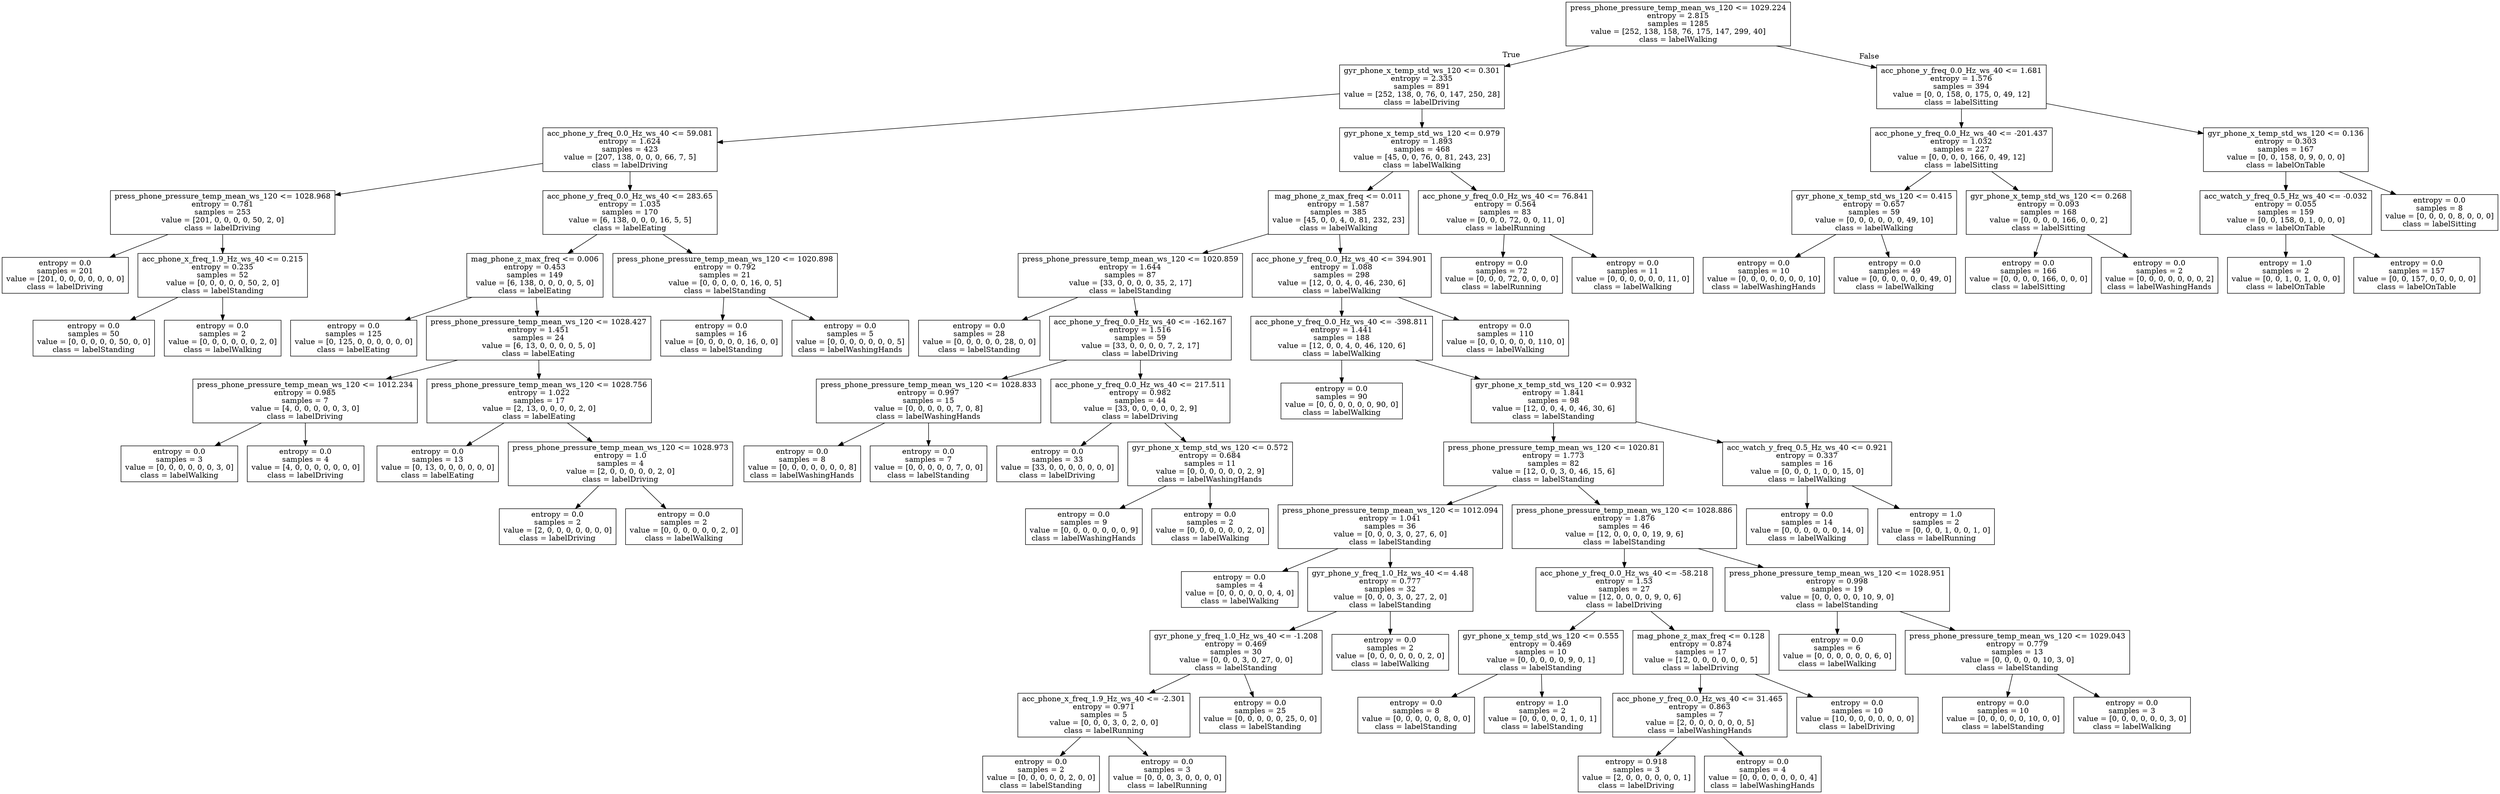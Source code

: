 digraph Tree {
node [shape=box] ;
0 [label="press_phone_pressure_temp_mean_ws_120 <= 1029.224\nentropy = 2.815\nsamples = 1285\nvalue = [252, 138, 158, 76, 175, 147, 299, 40]\nclass = labelWalking"] ;
1 [label="gyr_phone_x_temp_std_ws_120 <= 0.301\nentropy = 2.335\nsamples = 891\nvalue = [252, 138, 0, 76, 0, 147, 250, 28]\nclass = labelDriving"] ;
0 -> 1 [labeldistance=2.5, labelangle=45, headlabel="True"] ;
2 [label="acc_phone_y_freq_0.0_Hz_ws_40 <= 59.081\nentropy = 1.624\nsamples = 423\nvalue = [207, 138, 0, 0, 0, 66, 7, 5]\nclass = labelDriving"] ;
1 -> 2 ;
3 [label="press_phone_pressure_temp_mean_ws_120 <= 1028.968\nentropy = 0.781\nsamples = 253\nvalue = [201, 0, 0, 0, 0, 50, 2, 0]\nclass = labelDriving"] ;
2 -> 3 ;
4 [label="entropy = 0.0\nsamples = 201\nvalue = [201, 0, 0, 0, 0, 0, 0, 0]\nclass = labelDriving"] ;
3 -> 4 ;
5 [label="acc_phone_x_freq_1.9_Hz_ws_40 <= 0.215\nentropy = 0.235\nsamples = 52\nvalue = [0, 0, 0, 0, 0, 50, 2, 0]\nclass = labelStanding"] ;
3 -> 5 ;
6 [label="entropy = 0.0\nsamples = 50\nvalue = [0, 0, 0, 0, 0, 50, 0, 0]\nclass = labelStanding"] ;
5 -> 6 ;
7 [label="entropy = 0.0\nsamples = 2\nvalue = [0, 0, 0, 0, 0, 0, 2, 0]\nclass = labelWalking"] ;
5 -> 7 ;
8 [label="acc_phone_y_freq_0.0_Hz_ws_40 <= 283.65\nentropy = 1.035\nsamples = 170\nvalue = [6, 138, 0, 0, 0, 16, 5, 5]\nclass = labelEating"] ;
2 -> 8 ;
9 [label="mag_phone_z_max_freq <= 0.006\nentropy = 0.453\nsamples = 149\nvalue = [6, 138, 0, 0, 0, 0, 5, 0]\nclass = labelEating"] ;
8 -> 9 ;
10 [label="entropy = 0.0\nsamples = 125\nvalue = [0, 125, 0, 0, 0, 0, 0, 0]\nclass = labelEating"] ;
9 -> 10 ;
11 [label="press_phone_pressure_temp_mean_ws_120 <= 1028.427\nentropy = 1.451\nsamples = 24\nvalue = [6, 13, 0, 0, 0, 0, 5, 0]\nclass = labelEating"] ;
9 -> 11 ;
12 [label="press_phone_pressure_temp_mean_ws_120 <= 1012.234\nentropy = 0.985\nsamples = 7\nvalue = [4, 0, 0, 0, 0, 0, 3, 0]\nclass = labelDriving"] ;
11 -> 12 ;
13 [label="entropy = 0.0\nsamples = 3\nvalue = [0, 0, 0, 0, 0, 0, 3, 0]\nclass = labelWalking"] ;
12 -> 13 ;
14 [label="entropy = 0.0\nsamples = 4\nvalue = [4, 0, 0, 0, 0, 0, 0, 0]\nclass = labelDriving"] ;
12 -> 14 ;
15 [label="press_phone_pressure_temp_mean_ws_120 <= 1028.756\nentropy = 1.022\nsamples = 17\nvalue = [2, 13, 0, 0, 0, 0, 2, 0]\nclass = labelEating"] ;
11 -> 15 ;
16 [label="entropy = 0.0\nsamples = 13\nvalue = [0, 13, 0, 0, 0, 0, 0, 0]\nclass = labelEating"] ;
15 -> 16 ;
17 [label="press_phone_pressure_temp_mean_ws_120 <= 1028.973\nentropy = 1.0\nsamples = 4\nvalue = [2, 0, 0, 0, 0, 0, 2, 0]\nclass = labelDriving"] ;
15 -> 17 ;
18 [label="entropy = 0.0\nsamples = 2\nvalue = [2, 0, 0, 0, 0, 0, 0, 0]\nclass = labelDriving"] ;
17 -> 18 ;
19 [label="entropy = 0.0\nsamples = 2\nvalue = [0, 0, 0, 0, 0, 0, 2, 0]\nclass = labelWalking"] ;
17 -> 19 ;
20 [label="press_phone_pressure_temp_mean_ws_120 <= 1020.898\nentropy = 0.792\nsamples = 21\nvalue = [0, 0, 0, 0, 0, 16, 0, 5]\nclass = labelStanding"] ;
8 -> 20 ;
21 [label="entropy = 0.0\nsamples = 16\nvalue = [0, 0, 0, 0, 0, 16, 0, 0]\nclass = labelStanding"] ;
20 -> 21 ;
22 [label="entropy = 0.0\nsamples = 5\nvalue = [0, 0, 0, 0, 0, 0, 0, 5]\nclass = labelWashingHands"] ;
20 -> 22 ;
23 [label="gyr_phone_x_temp_std_ws_120 <= 0.979\nentropy = 1.893\nsamples = 468\nvalue = [45, 0, 0, 76, 0, 81, 243, 23]\nclass = labelWalking"] ;
1 -> 23 ;
24 [label="mag_phone_z_max_freq <= 0.011\nentropy = 1.587\nsamples = 385\nvalue = [45, 0, 0, 4, 0, 81, 232, 23]\nclass = labelWalking"] ;
23 -> 24 ;
25 [label="press_phone_pressure_temp_mean_ws_120 <= 1020.859\nentropy = 1.644\nsamples = 87\nvalue = [33, 0, 0, 0, 0, 35, 2, 17]\nclass = labelStanding"] ;
24 -> 25 ;
26 [label="entropy = 0.0\nsamples = 28\nvalue = [0, 0, 0, 0, 0, 28, 0, 0]\nclass = labelStanding"] ;
25 -> 26 ;
27 [label="acc_phone_y_freq_0.0_Hz_ws_40 <= -162.167\nentropy = 1.516\nsamples = 59\nvalue = [33, 0, 0, 0, 0, 7, 2, 17]\nclass = labelDriving"] ;
25 -> 27 ;
28 [label="press_phone_pressure_temp_mean_ws_120 <= 1028.833\nentropy = 0.997\nsamples = 15\nvalue = [0, 0, 0, 0, 0, 7, 0, 8]\nclass = labelWashingHands"] ;
27 -> 28 ;
29 [label="entropy = 0.0\nsamples = 8\nvalue = [0, 0, 0, 0, 0, 0, 0, 8]\nclass = labelWashingHands"] ;
28 -> 29 ;
30 [label="entropy = 0.0\nsamples = 7\nvalue = [0, 0, 0, 0, 0, 7, 0, 0]\nclass = labelStanding"] ;
28 -> 30 ;
31 [label="acc_phone_y_freq_0.0_Hz_ws_40 <= 217.511\nentropy = 0.982\nsamples = 44\nvalue = [33, 0, 0, 0, 0, 0, 2, 9]\nclass = labelDriving"] ;
27 -> 31 ;
32 [label="entropy = 0.0\nsamples = 33\nvalue = [33, 0, 0, 0, 0, 0, 0, 0]\nclass = labelDriving"] ;
31 -> 32 ;
33 [label="gyr_phone_x_temp_std_ws_120 <= 0.572\nentropy = 0.684\nsamples = 11\nvalue = [0, 0, 0, 0, 0, 0, 2, 9]\nclass = labelWashingHands"] ;
31 -> 33 ;
34 [label="entropy = 0.0\nsamples = 9\nvalue = [0, 0, 0, 0, 0, 0, 0, 9]\nclass = labelWashingHands"] ;
33 -> 34 ;
35 [label="entropy = 0.0\nsamples = 2\nvalue = [0, 0, 0, 0, 0, 0, 2, 0]\nclass = labelWalking"] ;
33 -> 35 ;
36 [label="acc_phone_y_freq_0.0_Hz_ws_40 <= 394.901\nentropy = 1.088\nsamples = 298\nvalue = [12, 0, 0, 4, 0, 46, 230, 6]\nclass = labelWalking"] ;
24 -> 36 ;
37 [label="acc_phone_y_freq_0.0_Hz_ws_40 <= -398.811\nentropy = 1.441\nsamples = 188\nvalue = [12, 0, 0, 4, 0, 46, 120, 6]\nclass = labelWalking"] ;
36 -> 37 ;
38 [label="entropy = 0.0\nsamples = 90\nvalue = [0, 0, 0, 0, 0, 0, 90, 0]\nclass = labelWalking"] ;
37 -> 38 ;
39 [label="gyr_phone_x_temp_std_ws_120 <= 0.932\nentropy = 1.841\nsamples = 98\nvalue = [12, 0, 0, 4, 0, 46, 30, 6]\nclass = labelStanding"] ;
37 -> 39 ;
40 [label="press_phone_pressure_temp_mean_ws_120 <= 1020.81\nentropy = 1.773\nsamples = 82\nvalue = [12, 0, 0, 3, 0, 46, 15, 6]\nclass = labelStanding"] ;
39 -> 40 ;
41 [label="press_phone_pressure_temp_mean_ws_120 <= 1012.094\nentropy = 1.041\nsamples = 36\nvalue = [0, 0, 0, 3, 0, 27, 6, 0]\nclass = labelStanding"] ;
40 -> 41 ;
42 [label="entropy = 0.0\nsamples = 4\nvalue = [0, 0, 0, 0, 0, 0, 4, 0]\nclass = labelWalking"] ;
41 -> 42 ;
43 [label="gyr_phone_y_freq_1.0_Hz_ws_40 <= 4.48\nentropy = 0.777\nsamples = 32\nvalue = [0, 0, 0, 3, 0, 27, 2, 0]\nclass = labelStanding"] ;
41 -> 43 ;
44 [label="gyr_phone_y_freq_1.0_Hz_ws_40 <= -1.208\nentropy = 0.469\nsamples = 30\nvalue = [0, 0, 0, 3, 0, 27, 0, 0]\nclass = labelStanding"] ;
43 -> 44 ;
45 [label="acc_phone_x_freq_1.9_Hz_ws_40 <= -2.301\nentropy = 0.971\nsamples = 5\nvalue = [0, 0, 0, 3, 0, 2, 0, 0]\nclass = labelRunning"] ;
44 -> 45 ;
46 [label="entropy = 0.0\nsamples = 2\nvalue = [0, 0, 0, 0, 0, 2, 0, 0]\nclass = labelStanding"] ;
45 -> 46 ;
47 [label="entropy = 0.0\nsamples = 3\nvalue = [0, 0, 0, 3, 0, 0, 0, 0]\nclass = labelRunning"] ;
45 -> 47 ;
48 [label="entropy = 0.0\nsamples = 25\nvalue = [0, 0, 0, 0, 0, 25, 0, 0]\nclass = labelStanding"] ;
44 -> 48 ;
49 [label="entropy = 0.0\nsamples = 2\nvalue = [0, 0, 0, 0, 0, 0, 2, 0]\nclass = labelWalking"] ;
43 -> 49 ;
50 [label="press_phone_pressure_temp_mean_ws_120 <= 1028.886\nentropy = 1.876\nsamples = 46\nvalue = [12, 0, 0, 0, 0, 19, 9, 6]\nclass = labelStanding"] ;
40 -> 50 ;
51 [label="acc_phone_y_freq_0.0_Hz_ws_40 <= -58.218\nentropy = 1.53\nsamples = 27\nvalue = [12, 0, 0, 0, 0, 9, 0, 6]\nclass = labelDriving"] ;
50 -> 51 ;
52 [label="gyr_phone_x_temp_std_ws_120 <= 0.555\nentropy = 0.469\nsamples = 10\nvalue = [0, 0, 0, 0, 0, 9, 0, 1]\nclass = labelStanding"] ;
51 -> 52 ;
53 [label="entropy = 0.0\nsamples = 8\nvalue = [0, 0, 0, 0, 0, 8, 0, 0]\nclass = labelStanding"] ;
52 -> 53 ;
54 [label="entropy = 1.0\nsamples = 2\nvalue = [0, 0, 0, 0, 0, 1, 0, 1]\nclass = labelStanding"] ;
52 -> 54 ;
55 [label="mag_phone_z_max_freq <= 0.128\nentropy = 0.874\nsamples = 17\nvalue = [12, 0, 0, 0, 0, 0, 0, 5]\nclass = labelDriving"] ;
51 -> 55 ;
56 [label="acc_phone_y_freq_0.0_Hz_ws_40 <= 31.465\nentropy = 0.863\nsamples = 7\nvalue = [2, 0, 0, 0, 0, 0, 0, 5]\nclass = labelWashingHands"] ;
55 -> 56 ;
57 [label="entropy = 0.918\nsamples = 3\nvalue = [2, 0, 0, 0, 0, 0, 0, 1]\nclass = labelDriving"] ;
56 -> 57 ;
58 [label="entropy = 0.0\nsamples = 4\nvalue = [0, 0, 0, 0, 0, 0, 0, 4]\nclass = labelWashingHands"] ;
56 -> 58 ;
59 [label="entropy = 0.0\nsamples = 10\nvalue = [10, 0, 0, 0, 0, 0, 0, 0]\nclass = labelDriving"] ;
55 -> 59 ;
60 [label="press_phone_pressure_temp_mean_ws_120 <= 1028.951\nentropy = 0.998\nsamples = 19\nvalue = [0, 0, 0, 0, 0, 10, 9, 0]\nclass = labelStanding"] ;
50 -> 60 ;
61 [label="entropy = 0.0\nsamples = 6\nvalue = [0, 0, 0, 0, 0, 0, 6, 0]\nclass = labelWalking"] ;
60 -> 61 ;
62 [label="press_phone_pressure_temp_mean_ws_120 <= 1029.043\nentropy = 0.779\nsamples = 13\nvalue = [0, 0, 0, 0, 0, 10, 3, 0]\nclass = labelStanding"] ;
60 -> 62 ;
63 [label="entropy = 0.0\nsamples = 10\nvalue = [0, 0, 0, 0, 0, 10, 0, 0]\nclass = labelStanding"] ;
62 -> 63 ;
64 [label="entropy = 0.0\nsamples = 3\nvalue = [0, 0, 0, 0, 0, 0, 3, 0]\nclass = labelWalking"] ;
62 -> 64 ;
65 [label="acc_watch_y_freq_0.5_Hz_ws_40 <= 0.921\nentropy = 0.337\nsamples = 16\nvalue = [0, 0, 0, 1, 0, 0, 15, 0]\nclass = labelWalking"] ;
39 -> 65 ;
66 [label="entropy = 0.0\nsamples = 14\nvalue = [0, 0, 0, 0, 0, 0, 14, 0]\nclass = labelWalking"] ;
65 -> 66 ;
67 [label="entropy = 1.0\nsamples = 2\nvalue = [0, 0, 0, 1, 0, 0, 1, 0]\nclass = labelRunning"] ;
65 -> 67 ;
68 [label="entropy = 0.0\nsamples = 110\nvalue = [0, 0, 0, 0, 0, 0, 110, 0]\nclass = labelWalking"] ;
36 -> 68 ;
69 [label="acc_phone_y_freq_0.0_Hz_ws_40 <= 76.841\nentropy = 0.564\nsamples = 83\nvalue = [0, 0, 0, 72, 0, 0, 11, 0]\nclass = labelRunning"] ;
23 -> 69 ;
70 [label="entropy = 0.0\nsamples = 72\nvalue = [0, 0, 0, 72, 0, 0, 0, 0]\nclass = labelRunning"] ;
69 -> 70 ;
71 [label="entropy = 0.0\nsamples = 11\nvalue = [0, 0, 0, 0, 0, 0, 11, 0]\nclass = labelWalking"] ;
69 -> 71 ;
72 [label="acc_phone_y_freq_0.0_Hz_ws_40 <= 1.681\nentropy = 1.576\nsamples = 394\nvalue = [0, 0, 158, 0, 175, 0, 49, 12]\nclass = labelSitting"] ;
0 -> 72 [labeldistance=2.5, labelangle=-45, headlabel="False"] ;
73 [label="acc_phone_y_freq_0.0_Hz_ws_40 <= -201.437\nentropy = 1.032\nsamples = 227\nvalue = [0, 0, 0, 0, 166, 0, 49, 12]\nclass = labelSitting"] ;
72 -> 73 ;
74 [label="gyr_phone_x_temp_std_ws_120 <= 0.415\nentropy = 0.657\nsamples = 59\nvalue = [0, 0, 0, 0, 0, 0, 49, 10]\nclass = labelWalking"] ;
73 -> 74 ;
75 [label="entropy = 0.0\nsamples = 10\nvalue = [0, 0, 0, 0, 0, 0, 0, 10]\nclass = labelWashingHands"] ;
74 -> 75 ;
76 [label="entropy = 0.0\nsamples = 49\nvalue = [0, 0, 0, 0, 0, 0, 49, 0]\nclass = labelWalking"] ;
74 -> 76 ;
77 [label="gyr_phone_x_temp_std_ws_120 <= 0.268\nentropy = 0.093\nsamples = 168\nvalue = [0, 0, 0, 0, 166, 0, 0, 2]\nclass = labelSitting"] ;
73 -> 77 ;
78 [label="entropy = 0.0\nsamples = 166\nvalue = [0, 0, 0, 0, 166, 0, 0, 0]\nclass = labelSitting"] ;
77 -> 78 ;
79 [label="entropy = 0.0\nsamples = 2\nvalue = [0, 0, 0, 0, 0, 0, 0, 2]\nclass = labelWashingHands"] ;
77 -> 79 ;
80 [label="gyr_phone_x_temp_std_ws_120 <= 0.136\nentropy = 0.303\nsamples = 167\nvalue = [0, 0, 158, 0, 9, 0, 0, 0]\nclass = labelOnTable"] ;
72 -> 80 ;
81 [label="acc_watch_y_freq_0.5_Hz_ws_40 <= -0.032\nentropy = 0.055\nsamples = 159\nvalue = [0, 0, 158, 0, 1, 0, 0, 0]\nclass = labelOnTable"] ;
80 -> 81 ;
82 [label="entropy = 1.0\nsamples = 2\nvalue = [0, 0, 1, 0, 1, 0, 0, 0]\nclass = labelOnTable"] ;
81 -> 82 ;
83 [label="entropy = 0.0\nsamples = 157\nvalue = [0, 0, 157, 0, 0, 0, 0, 0]\nclass = labelOnTable"] ;
81 -> 83 ;
84 [label="entropy = 0.0\nsamples = 8\nvalue = [0, 0, 0, 0, 8, 0, 0, 0]\nclass = labelSitting"] ;
80 -> 84 ;
}